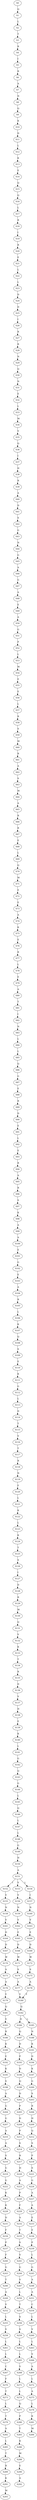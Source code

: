 strict digraph  {
	S0 -> S1 [ label = Q ];
	S1 -> S2 [ label = L ];
	S2 -> S3 [ label = T ];
	S3 -> S4 [ label = R ];
	S4 -> S5 [ label = I ];
	S5 -> S6 [ label = R ];
	S6 -> S7 [ label = A ];
	S7 -> S8 [ label = N ];
	S8 -> S9 [ label = Q ];
	S9 -> S10 [ label = K ];
	S10 -> S11 [ label = D ];
	S11 -> S12 [ label = L ];
	S12 -> S13 [ label = K ];
	S13 -> S14 [ label = E ];
	S14 -> S15 [ label = Q ];
	S15 -> S16 [ label = Q ];
	S16 -> S17 [ label = L ];
	S17 -> S18 [ label = R ];
	S18 -> S19 [ label = I ];
	S19 -> S20 [ label = R ];
	S20 -> S21 [ label = E ];
	S21 -> S22 [ label = L ];
	S22 -> S23 [ label = L ];
	S23 -> S24 [ label = D ];
	S24 -> S25 [ label = D ];
	S25 -> S26 [ label = I ];
	S26 -> S27 [ label = R ];
	S27 -> S28 [ label = R ];
	S28 -> S29 [ label = N ];
	S29 -> S30 [ label = Q ];
	S30 -> S31 [ label = N ];
	S31 -> S32 [ label = E ];
	S32 -> S33 [ label = L ];
	S33 -> S34 [ label = M ];
	S34 -> S35 [ label = V ];
	S35 -> S36 [ label = Q ];
	S36 -> S37 [ label = I ];
	S37 -> S38 [ label = H ];
	S38 -> S39 [ label = R ];
	S39 -> S40 [ label = A ];
	S40 -> S41 [ label = D ];
	S41 -> S42 [ label = S ];
	S42 -> S43 [ label = G ];
	S43 -> S44 [ label = N ];
	S44 -> S45 [ label = G ];
	S45 -> S46 [ label = A ];
	S46 -> S47 [ label = G ];
	S47 -> S48 [ label = A ];
	S48 -> S49 [ label = E ];
	S49 -> S50 [ label = A ];
	S50 -> S51 [ label = G ];
	S51 -> S52 [ label = P ];
	S52 -> S53 [ label = L ];
	S53 -> S54 [ label = M ];
	S54 -> S55 [ label = E ];
	S55 -> S56 [ label = E ];
	S56 -> S57 [ label = L ];
	S57 -> S58 [ label = R ];
	S58 -> S59 [ label = S ];
	S59 -> S60 [ label = M ];
	S60 -> S61 [ label = R ];
	S61 -> S62 [ label = A ];
	S62 -> S63 [ label = S ];
	S63 -> S64 [ label = M ];
	S64 -> S65 [ label = A ];
	S65 -> S66 [ label = R ];
	S66 -> S67 [ label = R ];
	S67 -> S68 [ label = E ];
	S68 -> S69 [ label = L ];
	S69 -> S70 [ label = Q ];
	S70 -> S71 [ label = M ];
	S71 -> S72 [ label = E ];
	S72 -> S73 [ label = E ];
	S73 -> S74 [ label = A ];
	S74 -> S75 [ label = K ];
	S75 -> S76 [ label = E ];
	S76 -> S77 [ label = R ];
	S77 -> S78 [ label = L ];
	S78 -> S79 [ label = E ];
	S79 -> S80 [ label = A ];
	S80 -> S81 [ label = T ];
	S81 -> S82 [ label = I ];
	S82 -> S83 [ label = N ];
	S83 -> S84 [ label = L ];
	S84 -> S85 [ label = L ];
	S85 -> S86 [ label = Q ];
	S86 -> S87 [ label = G ];
	S87 -> S88 [ label = E ];
	S88 -> S89 [ label = R ];
	S89 -> S90 [ label = D ];
	S90 -> S91 [ label = E ];
	S91 -> S92 [ label = L ];
	S92 -> S93 [ label = E ];
	S93 -> S94 [ label = R ];
	S94 -> S95 [ label = A ];
	S95 -> S96 [ label = R ];
	S96 -> S97 [ label = S ];
	S97 -> S98 [ label = K ];
	S98 -> S99 [ label = A ];
	S99 -> S100 [ label = A ];
	S100 -> S101 [ label = E ];
	S101 -> S102 [ label = G ];
	S102 -> S103 [ label = E ];
	S103 -> S104 [ label = A ];
	S104 -> S105 [ label = R ];
	S105 -> S106 [ label = L ];
	S106 -> S107 [ label = K ];
	S107 -> S108 [ label = Q ];
	S108 -> S109 [ label = S ];
	S109 -> S110 [ label = E ];
	S110 -> S111 [ label = K ];
	S111 -> S112 [ label = G ];
	S112 -> S113 [ label = L ];
	S113 -> S114 [ label = D ];
	S114 -> S115 [ label = T ];
	S115 -> S116 [ label = V ];
	S116 -> S117 [ label = T ];
	S117 -> S118 [ label = R ];
	S118 -> S119 [ label = N ];
	S119 -> S120 [ label = F ];
	S120 -> S121 [ label = L ];
	S121 -> S122 [ label = K ];
	S122 -> S123 [ label = L ];
	S123 -> S124 [ label = K ];
	S124 -> S125 [ label = T ];
	S125 -> S126 [ label = S ];
	S126 -> S127 [ label = I ];
	S127 -> S128 [ label = D ];
	S128 -> S129 [ label = R ];
	S129 -> S130 [ label = M ];
	S130 -> S131 [ label = Q ];
	S131 -> S132 [ label = V ];
	S132 -> S133 [ label = K ];
	S133 -> S134 [ label = T ];
	S134 -> S135 [ label = R ];
	S135 -> S136 [ label = D ];
	S136 -> S137 [ label = V ];
	S137 -> S138 [ label = H ];
	S138 -> S139 [ label = E ];
	S139 -> S140 [ label = K ];
	S140 -> S141 [ label = L ];
	S141 -> S142 [ label = G ];
	S142 -> S143 [ label = Q ];
	S143 -> S144 [ label = G ];
	S144 -> S145 [ label = L ];
	S145 -> S146 [ label = Q ];
	S146 -> S147 [ label = L ];
	S147 -> S148 [ label = L ];
	S148 -> S149 [ label = G ];
	S149 -> S150 [ label = H ];
	S150 -> S151 [ label = A ];
	S151 -> S152 [ label = I ];
	S151 -> S153 [ label = V ];
	S151 -> S154 [ label = L ];
	S152 -> S155 [ label = V ];
	S153 -> S156 [ label = V ];
	S154 -> S157 [ label = I ];
	S155 -> S158 [ label = N ];
	S156 -> S159 [ label = N ];
	S157 -> S160 [ label = N ];
	S158 -> S161 [ label = V ];
	S159 -> S162 [ label = V ];
	S160 -> S163 [ label = V ];
	S161 -> S164 [ label = D ];
	S162 -> S165 [ label = E ];
	S163 -> S166 [ label = E ];
	S164 -> S167 [ label = D ];
	S165 -> S168 [ label = D ];
	S166 -> S169 [ label = D ];
	S167 -> S170 [ label = W ];
	S168 -> S171 [ label = W ];
	S169 -> S172 [ label = W ];
	S170 -> S173 [ label = A ];
	S171 -> S174 [ label = S ];
	S172 -> S175 [ label = S ];
	S173 -> S176 [ label = A ];
	S174 -> S177 [ label = A ];
	S175 -> S178 [ label = A ];
	S176 -> S179 [ label = Y ];
	S177 -> S180 [ label = Y ];
	S178 -> S180 [ label = Y ];
	S179 -> S181 [ label = Q ];
	S180 -> S182 [ label = Q ];
	S181 -> S183 [ label = V ];
	S182 -> S184 [ label = D ];
	S182 -> S185 [ label = L ];
	S183 -> S186 [ label = R ];
	S184 -> S187 [ label = Q ];
	S185 -> S188 [ label = N ];
	S186 -> S189 [ label = K ];
	S187 -> S190 [ label = D ];
	S188 -> S191 [ label = K ];
	S189 -> S192 [ label = E ];
	S190 -> S193 [ label = P ];
	S191 -> S194 [ label = D ];
	S192 -> S195 [ label = K ];
	S193 -> S196 [ label = D ];
	S194 -> S197 [ label = K ];
	S195 -> S198 [ label = S ];
	S196 -> S199 [ label = Q ];
	S197 -> S200 [ label = G ];
	S198 -> S201 [ label = A ];
	S199 -> S202 [ label = D ];
	S200 -> S203 [ label = S ];
	S201 -> S204 [ label = G ];
	S202 -> S205 [ label = P ];
	S203 -> S206 [ label = R ];
	S204 -> S207 [ label = G ];
	S205 -> S208 [ label = D ];
	S206 -> S209 [ label = H ];
	S207 -> S210 [ label = A ];
	S208 -> S211 [ label = P ];
	S209 -> S212 [ label = Q ];
	S210 -> S213 [ label = A ];
	S211 -> S214 [ label = S ];
	S212 -> S215 [ label = S ];
	S213 -> S216 [ label = S ];
	S214 -> S217 [ label = R ];
	S215 -> S218 [ label = P ];
	S216 -> S219 [ label = G ];
	S217 -> S220 [ label = H ];
	S218 -> S221 [ label = S ];
	S219 -> S222 [ label = G ];
	S220 -> S223 [ label = A ];
	S221 -> S224 [ label = G ];
	S222 -> S225 [ label = K ];
	S223 -> S226 [ label = P ];
	S224 -> S227 [ label = A ];
	S225 -> S228 [ label = K ];
	S226 -> S229 [ label = F ];
	S227 -> S230 [ label = A ];
	S228 -> S231 [ label = D ];
	S229 -> S232 [ label = A ];
	S230 -> S233 [ label = E ];
	S231 -> S234 [ label = F ];
	S232 -> S235 [ label = T ];
	S233 -> S236 [ label = E ];
	S234 -> S237 [ label = P ];
	S235 -> S238 [ label = S ];
	S236 -> S239 [ label = P ];
	S237 -> S240 [ label = F ];
	S238 -> S241 [ label = V ];
	S239 -> S242 [ label = L ];
	S240 -> S243 [ label = G ];
	S241 -> S244 [ label = G ];
	S242 -> S245 [ label = G ];
	S243 -> S246 [ label = T ];
	S244 -> S247 [ label = V ];
	S245 -> S248 [ label = A ];
	S246 -> S249 [ label = A ];
	S247 -> S250 [ label = L ];
	S248 -> S251 [ label = A ];
	S249 -> S252 [ label = V ];
	S250 -> S253 [ label = T ];
	S251 -> S254 [ label = C ];
	S252 -> S255 [ label = L ];
	S253 -> S256 [ label = S ];
	S254 -> S257 [ label = L ];
	S255 -> S258 [ label = V ];
	S256 -> S259 [ label = S ];
	S257 -> S260 [ label = V ];
	S258 -> S261 [ label = L ];
	S259 -> S262 [ label = L ];
	S260 -> S263 [ label = L ];
	S261 -> S264 [ label = L ];
	S262 -> S265 [ label = L ];
	S263 -> S266 [ label = V ];
	S264 -> S267 [ label = C ];
	S265 -> S268 [ label = V ];
	S266 -> S269 [ label = A ];
	S267 -> S270 [ label = F ];
	S268 -> S271 [ label = L ];
	S269 -> S272 [ label = L ];
	S270 -> S273 [ label = T ];
	S271 -> S274 [ label = L ];
	S272 -> S275 [ label = A ];
	S273 -> S276 [ label = L ];
	S274 -> S277 [ label = Q ];
	S275 -> S278 [ label = L ];
	S276 -> S279 [ label = T ];
	S277 -> S280 [ label = P ];
	S278 -> S281 [ label = K ];
	S279 -> S282 [ label = A ];
	S280 -> S283 [ label = T ];
	S281 -> S284 [ label = M ];
	S282 -> S285 [ label = L ];
	S283 -> S286 [ label = K ];
	S285 -> S287 [ label = T ];
	S286 -> S288 [ label = M ];
	S287 -> S289 [ label = R ];
	S288 -> S290 [ label = E ];
	S289 -> S291 [ label = K ];
	S290 -> S292 [ label = A ];
	S291 -> S293 [ label = M ];
}
